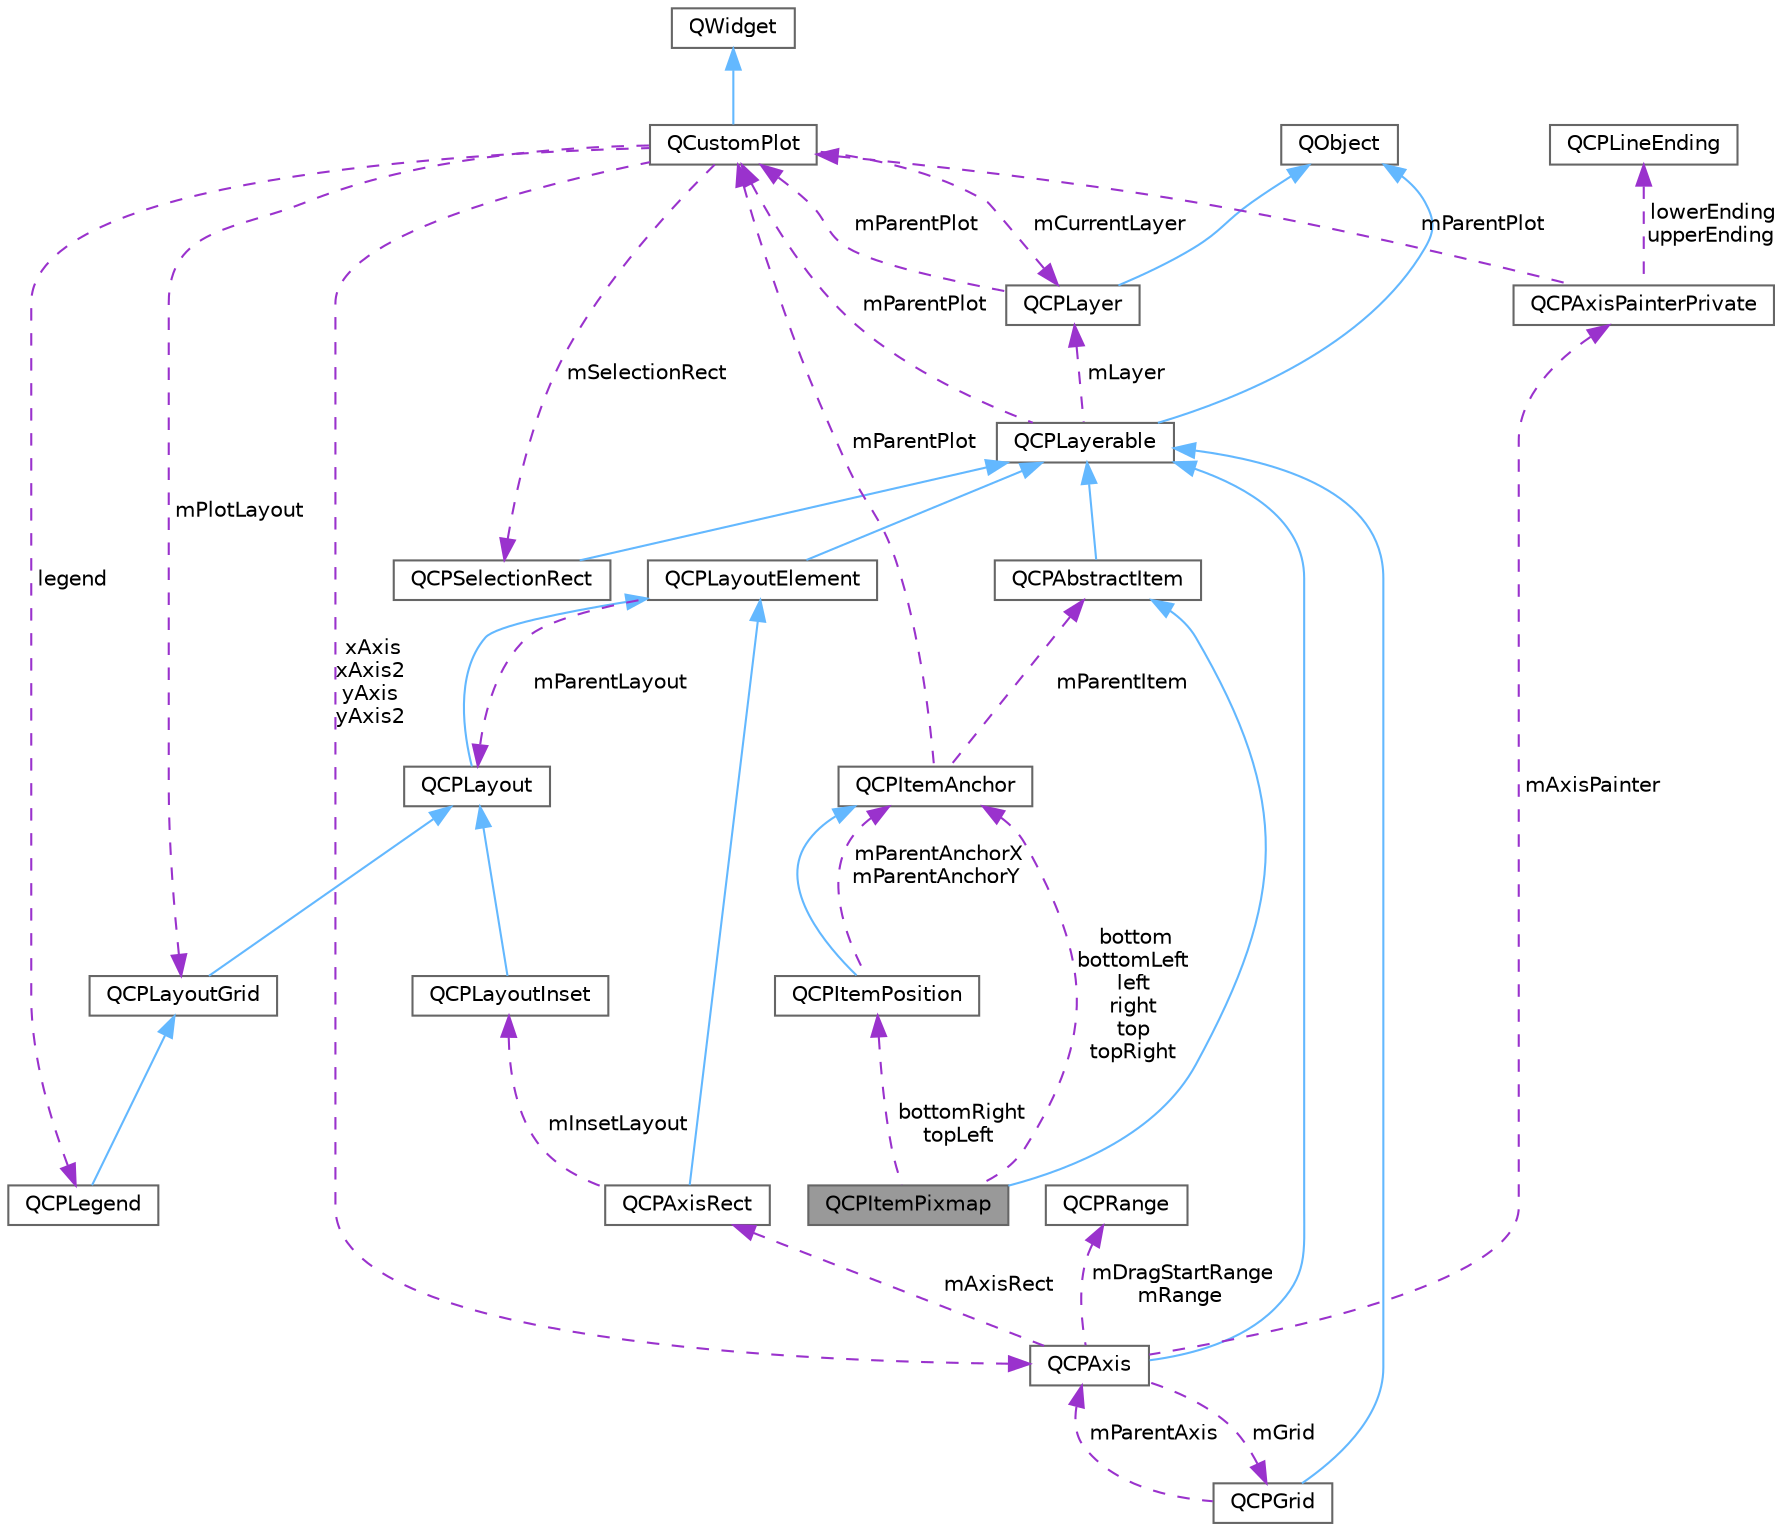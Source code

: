 digraph "QCPItemPixmap"
{
 // LATEX_PDF_SIZE
  bgcolor="transparent";
  edge [fontname=Helvetica,fontsize=10,labelfontname=Helvetica,labelfontsize=10];
  node [fontname=Helvetica,fontsize=10,shape=box,height=0.2,width=0.4];
  Node1 [label="QCPItemPixmap",height=0.2,width=0.4,color="gray40", fillcolor="grey60", style="filled", fontcolor="black",tooltip="An arbitrary pixmap"];
  Node2 -> Node1 [dir="back",color="steelblue1",style="solid"];
  Node2 [label="QCPAbstractItem",height=0.2,width=0.4,color="gray40", fillcolor="white", style="filled",URL="$class_q_c_p_abstract_item.html",tooltip="The abstract base class for all items in a plot."];
  Node3 -> Node2 [dir="back",color="steelblue1",style="solid"];
  Node3 [label="QCPLayerable",height=0.2,width=0.4,color="gray40", fillcolor="white", style="filled",URL="$class_q_c_p_layerable.html",tooltip="Base class for all drawable objects"];
  Node4 -> Node3 [dir="back",color="steelblue1",style="solid"];
  Node4 [label="QObject",height=0.2,width=0.4,color="gray40", fillcolor="white", style="filled",tooltip=" "];
  Node5 -> Node3 [dir="back",color="darkorchid3",style="dashed",label=" mParentPlot" ];
  Node5 [label="QCustomPlot",height=0.2,width=0.4,color="gray40", fillcolor="white", style="filled",URL="$class_q_custom_plot.html",tooltip="The central class of the library. This is the QWidget which displays the plot and interacts with the ..."];
  Node6 -> Node5 [dir="back",color="steelblue1",style="solid"];
  Node6 [label="QWidget",height=0.2,width=0.4,color="gray40", fillcolor="white", style="filled",tooltip=" "];
  Node7 -> Node5 [dir="back",color="darkorchid3",style="dashed",label=" xAxis\nxAxis2\nyAxis\nyAxis2" ];
  Node7 [label="QCPAxis",height=0.2,width=0.4,color="gray40", fillcolor="white", style="filled",URL="$class_q_c_p_axis.html",tooltip="Manages a single axis inside a QCustomPlot."];
  Node3 -> Node7 [dir="back",color="steelblue1",style="solid"];
  Node8 -> Node7 [dir="back",color="darkorchid3",style="dashed",label=" mAxisRect" ];
  Node8 [label="QCPAxisRect",height=0.2,width=0.4,color="gray40", fillcolor="white", style="filled",URL="$class_q_c_p_axis_rect.html",tooltip="Holds multiple axes and arranges them in a rectangular shape."];
  Node9 -> Node8 [dir="back",color="steelblue1",style="solid"];
  Node9 [label="QCPLayoutElement",height=0.2,width=0.4,color="gray40", fillcolor="white", style="filled",URL="$class_q_c_p_layout_element.html",tooltip="The abstract base class for all objects that form the layout system."];
  Node3 -> Node9 [dir="back",color="steelblue1",style="solid"];
  Node10 -> Node9 [dir="back",color="darkorchid3",style="dashed",label=" mParentLayout" ];
  Node10 [label="QCPLayout",height=0.2,width=0.4,color="gray40", fillcolor="white", style="filled",URL="$class_q_c_p_layout.html",tooltip="The abstract base class for layouts"];
  Node9 -> Node10 [dir="back",color="steelblue1",style="solid"];
  Node11 -> Node8 [dir="back",color="darkorchid3",style="dashed",label=" mInsetLayout" ];
  Node11 [label="QCPLayoutInset",height=0.2,width=0.4,color="gray40", fillcolor="white", style="filled",URL="$class_q_c_p_layout_inset.html",tooltip="A layout that places child elements aligned to the border or arbitrarily positioned"];
  Node10 -> Node11 [dir="back",color="steelblue1",style="solid"];
  Node12 -> Node7 [dir="back",color="darkorchid3",style="dashed",label=" mDragStartRange\nmRange" ];
  Node12 [label="QCPRange",height=0.2,width=0.4,color="gray40", fillcolor="white", style="filled",URL="$class_q_c_p_range.html",tooltip="Represents the range an axis is encompassing."];
  Node13 -> Node7 [dir="back",color="darkorchid3",style="dashed",label=" mGrid" ];
  Node13 [label="QCPGrid",height=0.2,width=0.4,color="gray40", fillcolor="white", style="filled",URL="$class_q_c_p_grid.html",tooltip="Responsible for drawing the grid of a QCPAxis."];
  Node3 -> Node13 [dir="back",color="steelblue1",style="solid"];
  Node7 -> Node13 [dir="back",color="darkorchid3",style="dashed",label=" mParentAxis" ];
  Node14 -> Node7 [dir="back",color="darkorchid3",style="dashed",label=" mAxisPainter" ];
  Node14 [label="QCPAxisPainterPrivate",height=0.2,width=0.4,color="gray40", fillcolor="white", style="filled",URL="$class_q_c_p_axis_painter_private.html",tooltip=" "];
  Node15 -> Node14 [dir="back",color="darkorchid3",style="dashed",label=" lowerEnding\nupperEnding" ];
  Node15 [label="QCPLineEnding",height=0.2,width=0.4,color="gray40", fillcolor="white", style="filled",URL="$class_q_c_p_line_ending.html",tooltip="Handles the different ending decorations for line-like items"];
  Node5 -> Node14 [dir="back",color="darkorchid3",style="dashed",label=" mParentPlot" ];
  Node16 -> Node5 [dir="back",color="darkorchid3",style="dashed",label=" legend" ];
  Node16 [label="QCPLegend",height=0.2,width=0.4,color="gray40", fillcolor="white", style="filled",URL="$class_q_c_p_legend.html",tooltip="Manages a legend inside a QCustomPlot."];
  Node17 -> Node16 [dir="back",color="steelblue1",style="solid"];
  Node17 [label="QCPLayoutGrid",height=0.2,width=0.4,color="gray40", fillcolor="white", style="filled",URL="$class_q_c_p_layout_grid.html",tooltip="A layout that arranges child elements in a grid"];
  Node10 -> Node17 [dir="back",color="steelblue1",style="solid"];
  Node17 -> Node5 [dir="back",color="darkorchid3",style="dashed",label=" mPlotLayout" ];
  Node18 -> Node5 [dir="back",color="darkorchid3",style="dashed",label=" mCurrentLayer" ];
  Node18 [label="QCPLayer",height=0.2,width=0.4,color="gray40", fillcolor="white", style="filled",URL="$class_q_c_p_layer.html",tooltip="A layer that may contain objects, to control the rendering order"];
  Node4 -> Node18 [dir="back",color="steelblue1",style="solid"];
  Node5 -> Node18 [dir="back",color="darkorchid3",style="dashed",label=" mParentPlot" ];
  Node19 -> Node5 [dir="back",color="darkorchid3",style="dashed",label=" mSelectionRect" ];
  Node19 [label="QCPSelectionRect",height=0.2,width=0.4,color="gray40", fillcolor="white", style="filled",URL="$class_q_c_p_selection_rect.html",tooltip="Provides rect/rubber-band data selection and range zoom interaction"];
  Node3 -> Node19 [dir="back",color="steelblue1",style="solid"];
  Node18 -> Node3 [dir="back",color="darkorchid3",style="dashed",label=" mLayer" ];
  Node20 -> Node1 [dir="back",color="darkorchid3",style="dashed",label=" bottomRight\ntopLeft" ];
  Node20 [label="QCPItemPosition",height=0.2,width=0.4,color="gray40", fillcolor="white", style="filled",URL="$class_q_c_p_item_position.html",tooltip="Manages the position of an item."];
  Node21 -> Node20 [dir="back",color="steelblue1",style="solid"];
  Node21 [label="QCPItemAnchor",height=0.2,width=0.4,color="gray40", fillcolor="white", style="filled",URL="$class_q_c_p_item_anchor.html",tooltip="An anchor of an item to which positions can be attached to."];
  Node5 -> Node21 [dir="back",color="darkorchid3",style="dashed",label=" mParentPlot" ];
  Node2 -> Node21 [dir="back",color="darkorchid3",style="dashed",label=" mParentItem" ];
  Node21 -> Node20 [dir="back",color="darkorchid3",style="dashed",label=" mParentAnchorX\nmParentAnchorY" ];
  Node21 -> Node1 [dir="back",color="darkorchid3",style="dashed",label=" bottom\nbottomLeft\nleft\nright\ntop\ntopRight" ];
}
